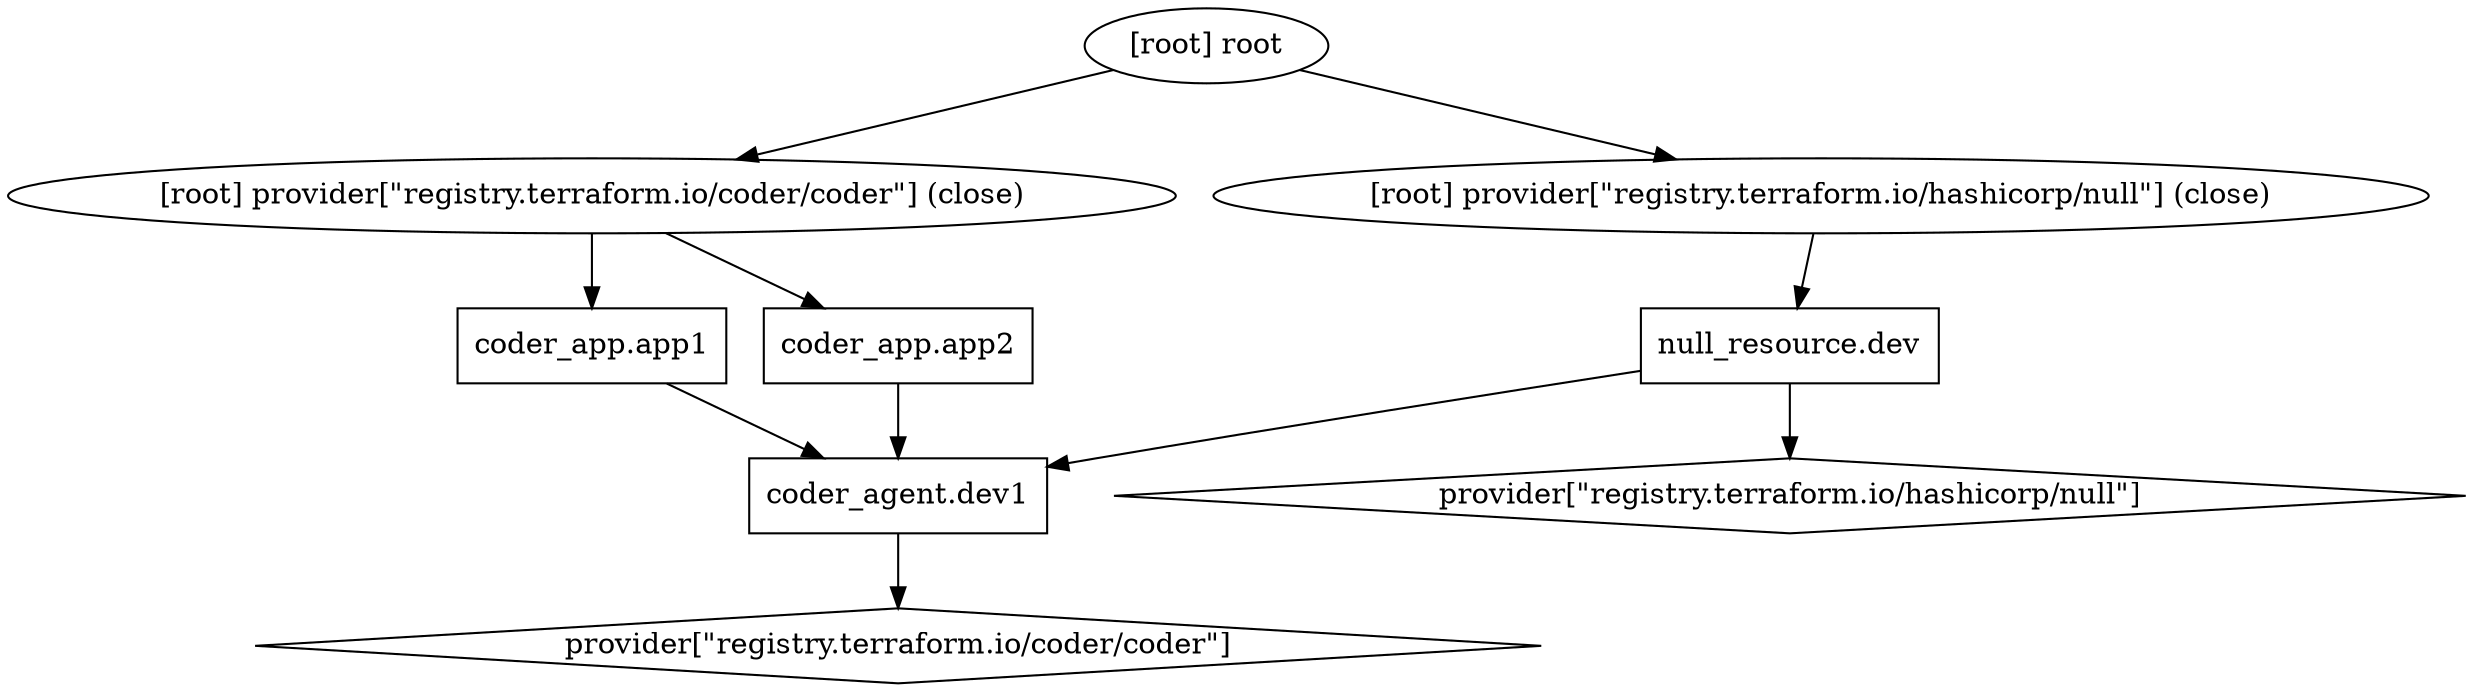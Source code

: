 digraph {
	compound = "true"
	newrank = "true"
	subgraph "root" {
		"[root] coder_agent.dev1 (expand)" [label = "coder_agent.dev1", shape = "box"]
		"[root] coder_app.app1 (expand)" [label = "coder_app.app1", shape = "box"]
		"[root] coder_app.app2 (expand)" [label = "coder_app.app2", shape = "box"]
		"[root] null_resource.dev (expand)" [label = "null_resource.dev", shape = "box"]
		"[root] provider[\"registry.terraform.io/coder/coder\"]" [label = "provider[\"registry.terraform.io/coder/coder\"]", shape = "diamond"]
		"[root] provider[\"registry.terraform.io/hashicorp/null\"]" [label = "provider[\"registry.terraform.io/hashicorp/null\"]", shape = "diamond"]
		"[root] coder_agent.dev1 (expand)" -> "[root] provider[\"registry.terraform.io/coder/coder\"]"
		"[root] coder_app.app1 (expand)" -> "[root] coder_agent.dev1 (expand)"
		"[root] coder_app.app2 (expand)" -> "[root] coder_agent.dev1 (expand)"
		"[root] null_resource.dev (expand)" -> "[root] coder_agent.dev1 (expand)"
		"[root] null_resource.dev (expand)" -> "[root] provider[\"registry.terraform.io/hashicorp/null\"]"
		"[root] provider[\"registry.terraform.io/coder/coder\"] (close)" -> "[root] coder_app.app1 (expand)"
		"[root] provider[\"registry.terraform.io/coder/coder\"] (close)" -> "[root] coder_app.app2 (expand)"
		"[root] provider[\"registry.terraform.io/hashicorp/null\"] (close)" -> "[root] null_resource.dev (expand)"
		"[root] root" -> "[root] provider[\"registry.terraform.io/coder/coder\"] (close)"
		"[root] root" -> "[root] provider[\"registry.terraform.io/hashicorp/null\"] (close)"
	}
}

